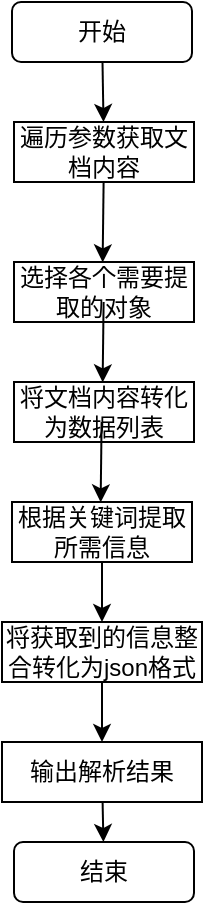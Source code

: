 <mxfile version="18.1.3" type="github">
  <diagram id="kNW4QMkxms5KEXTcjWJe" name="Page-1">
    <mxGraphModel dx="593" dy="779" grid="1" gridSize="10" guides="1" tooltips="1" connect="1" arrows="1" fold="1" page="1" pageScale="1" pageWidth="827" pageHeight="1169" math="0" shadow="0">
      <root>
        <mxCell id="0" />
        <mxCell id="1" parent="0" />
        <mxCell id="RqZC9e8fMgYT_aQemJxn-1" value="开始" style="rounded=1;whiteSpace=wrap;html=1;" vertex="1" parent="1">
          <mxGeometry x="369" y="220" width="90" height="30" as="geometry" />
        </mxCell>
        <mxCell id="RqZC9e8fMgYT_aQemJxn-2" value="" style="endArrow=classic;html=1;rounded=0;" edge="1" parent="1" source="RqZC9e8fMgYT_aQemJxn-1" target="RqZC9e8fMgYT_aQemJxn-3">
          <mxGeometry width="50" height="50" relative="1" as="geometry">
            <mxPoint x="390" y="620" as="sourcePoint" />
            <mxPoint x="414" y="290" as="targetPoint" />
          </mxGeometry>
        </mxCell>
        <mxCell id="RqZC9e8fMgYT_aQemJxn-3" value="遍历参数获取文档内容" style="rounded=0;whiteSpace=wrap;html=1;" vertex="1" parent="1">
          <mxGeometry x="370" y="280" width="90" height="30" as="geometry" />
        </mxCell>
        <mxCell id="RqZC9e8fMgYT_aQemJxn-5" value="" style="endArrow=classic;html=1;rounded=0;" edge="1" parent="1" source="RqZC9e8fMgYT_aQemJxn-3">
          <mxGeometry width="50" height="50" relative="1" as="geometry">
            <mxPoint x="390" y="620" as="sourcePoint" />
            <mxPoint x="414.31" y="350.194" as="targetPoint" />
          </mxGeometry>
        </mxCell>
        <mxCell id="RqZC9e8fMgYT_aQemJxn-6" value="选择各个需要提取的对象" style="rounded=0;whiteSpace=wrap;html=1;" vertex="1" parent="1">
          <mxGeometry x="370" y="350" width="90" height="30" as="geometry" />
        </mxCell>
        <mxCell id="RqZC9e8fMgYT_aQemJxn-8" value="" style="endArrow=classic;html=1;rounded=0;" edge="1" parent="1">
          <mxGeometry width="50" height="50" relative="1" as="geometry">
            <mxPoint x="414.812" y="370" as="sourcePoint" />
            <mxPoint x="414.31" y="410.194" as="targetPoint" />
          </mxGeometry>
        </mxCell>
        <mxCell id="RqZC9e8fMgYT_aQemJxn-9" value="将文档内容转化为数据列表" style="rounded=0;whiteSpace=wrap;html=1;" vertex="1" parent="1">
          <mxGeometry x="370" y="410" width="90" height="30" as="geometry" />
        </mxCell>
        <mxCell id="RqZC9e8fMgYT_aQemJxn-13" value="" style="endArrow=classic;html=1;rounded=0;" edge="1" parent="1">
          <mxGeometry width="50" height="50" relative="1" as="geometry">
            <mxPoint x="413.812" y="430" as="sourcePoint" />
            <mxPoint x="413.31" y="470.194" as="targetPoint" />
          </mxGeometry>
        </mxCell>
        <mxCell id="RqZC9e8fMgYT_aQemJxn-14" value="根据关键词提取所需信息" style="rounded=0;whiteSpace=wrap;html=1;" vertex="1" parent="1">
          <mxGeometry x="369" y="470" width="90" height="30" as="geometry" />
        </mxCell>
        <mxCell id="RqZC9e8fMgYT_aQemJxn-16" value="" style="endArrow=classic;html=1;rounded=0;entryX=0.5;entryY=0;entryDx=0;entryDy=0;" edge="1" parent="1" source="RqZC9e8fMgYT_aQemJxn-14" target="RqZC9e8fMgYT_aQemJxn-17">
          <mxGeometry width="50" height="50" relative="1" as="geometry">
            <mxPoint x="384" y="640" as="sourcePoint" />
            <mxPoint x="424.31" y="530.194" as="targetPoint" />
          </mxGeometry>
        </mxCell>
        <mxCell id="RqZC9e8fMgYT_aQemJxn-17" value="将获取到的信息整合转化为json格式" style="rounded=0;whiteSpace=wrap;html=1;" vertex="1" parent="1">
          <mxGeometry x="364" y="530" width="100" height="30" as="geometry" />
        </mxCell>
        <mxCell id="RqZC9e8fMgYT_aQemJxn-19" value="输出解析结果" style="rounded=0;whiteSpace=wrap;html=1;" vertex="1" parent="1">
          <mxGeometry x="364" y="590" width="100" height="30" as="geometry" />
        </mxCell>
        <mxCell id="RqZC9e8fMgYT_aQemJxn-20" value="" style="endArrow=classic;html=1;rounded=0;" edge="1" parent="1" source="RqZC9e8fMgYT_aQemJxn-17" target="RqZC9e8fMgYT_aQemJxn-19">
          <mxGeometry width="50" height="50" relative="1" as="geometry">
            <mxPoint x="420" y="730" as="sourcePoint" />
            <mxPoint x="470" y="680" as="targetPoint" />
          </mxGeometry>
        </mxCell>
        <mxCell id="RqZC9e8fMgYT_aQemJxn-21" value="结束" style="rounded=1;whiteSpace=wrap;html=1;" vertex="1" parent="1">
          <mxGeometry x="370" y="640" width="90" height="30" as="geometry" />
        </mxCell>
        <mxCell id="RqZC9e8fMgYT_aQemJxn-22" value="" style="endArrow=classic;html=1;rounded=0;" edge="1" parent="1" source="RqZC9e8fMgYT_aQemJxn-19" target="RqZC9e8fMgYT_aQemJxn-21">
          <mxGeometry width="50" height="50" relative="1" as="geometry">
            <mxPoint x="390" y="600" as="sourcePoint" />
            <mxPoint x="440" y="550" as="targetPoint" />
          </mxGeometry>
        </mxCell>
      </root>
    </mxGraphModel>
  </diagram>
</mxfile>
